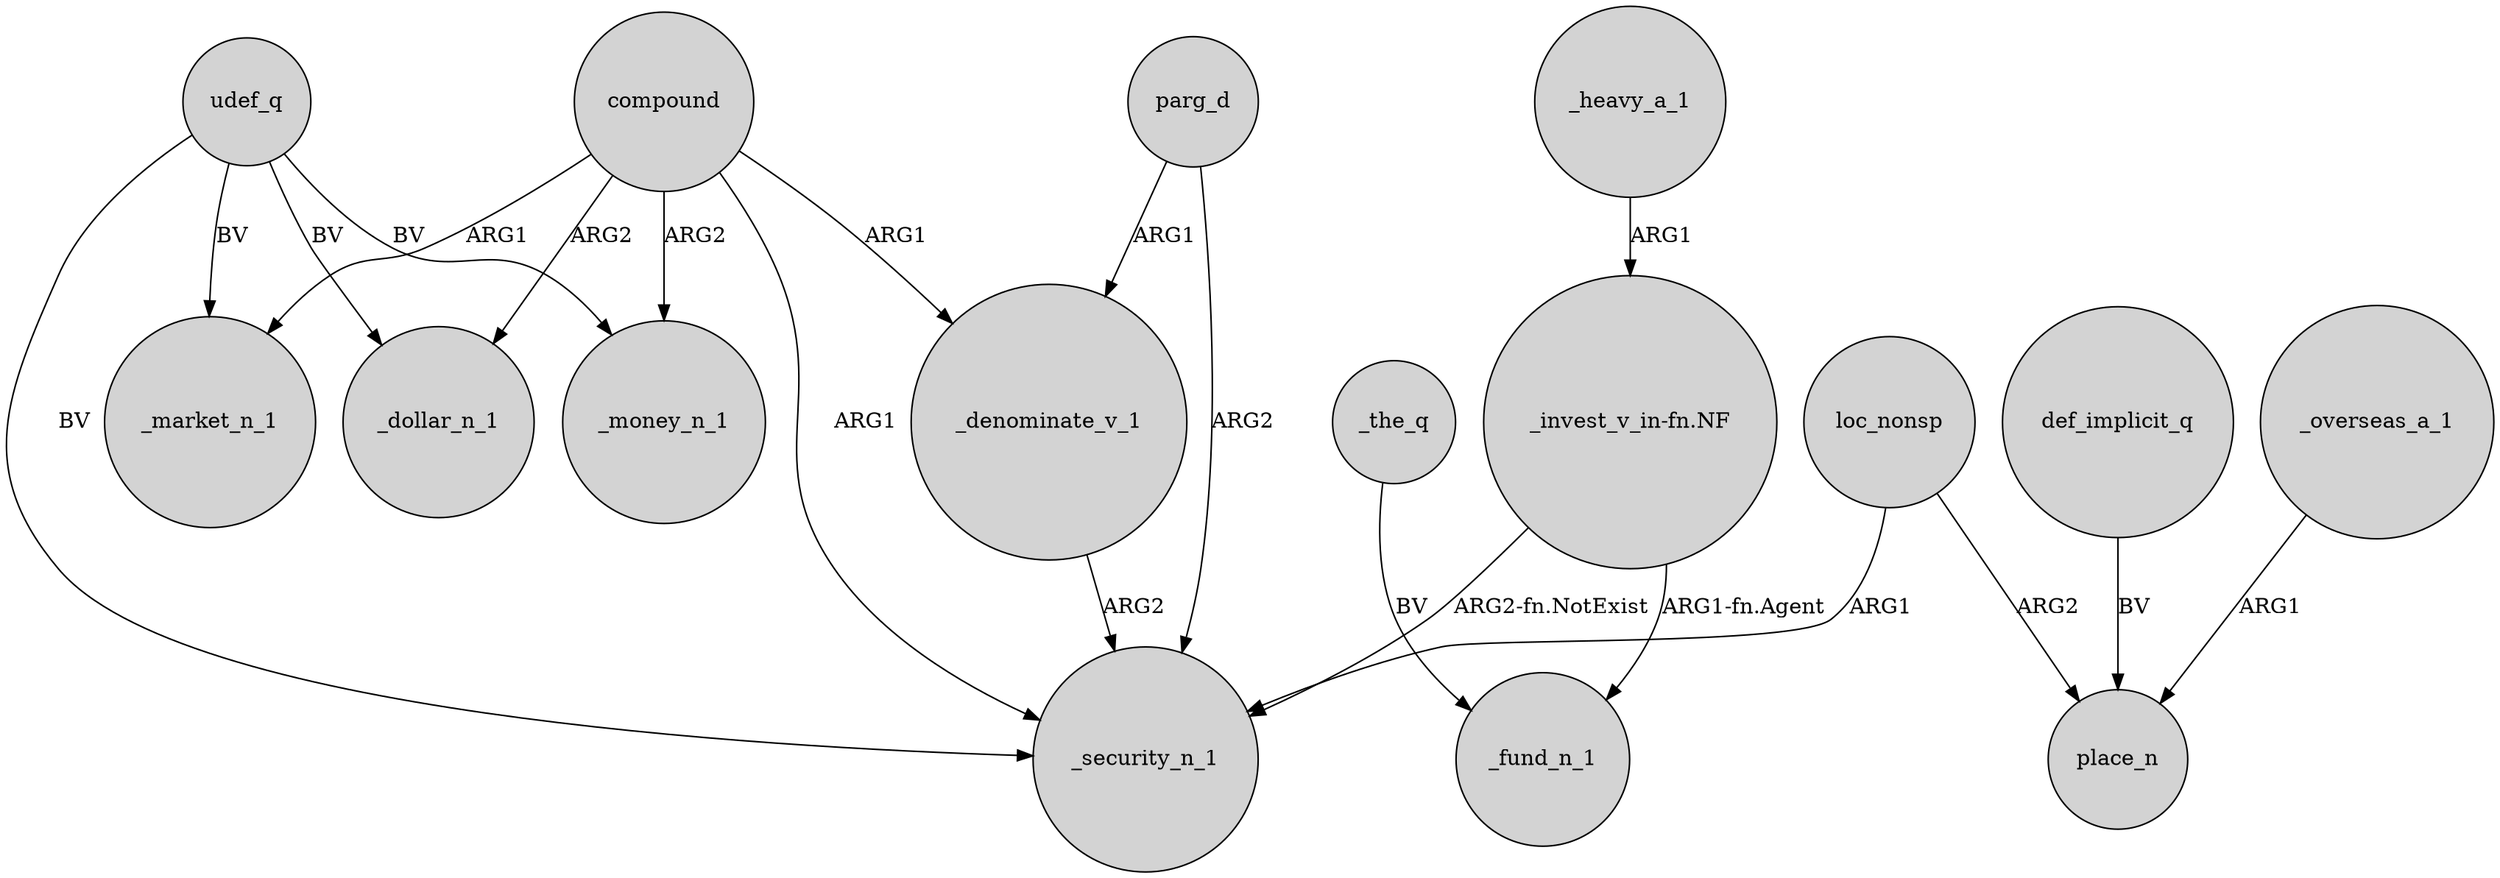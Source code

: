 digraph {
	node [shape=circle style=filled]
	udef_q -> _money_n_1 [label=BV]
	parg_d -> _denominate_v_1 [label=ARG1]
	_denominate_v_1 -> _security_n_1 [label=ARG2]
	compound -> _denominate_v_1 [label=ARG1]
	parg_d -> _security_n_1 [label=ARG2]
	def_implicit_q -> place_n [label=BV]
	udef_q -> _market_n_1 [label=BV]
	"_invest_v_in-fn.NF" -> _fund_n_1 [label="ARG1-fn.Agent"]
	compound -> _security_n_1 [label=ARG1]
	_the_q -> _fund_n_1 [label=BV]
	loc_nonsp -> _security_n_1 [label=ARG1]
	"_invest_v_in-fn.NF" -> _security_n_1 [label="ARG2-fn.NotExist"]
	compound -> _money_n_1 [label=ARG2]
	_heavy_a_1 -> "_invest_v_in-fn.NF" [label=ARG1]
	loc_nonsp -> place_n [label=ARG2]
	compound -> _market_n_1 [label=ARG1]
	_overseas_a_1 -> place_n [label=ARG1]
	compound -> _dollar_n_1 [label=ARG2]
	udef_q -> _dollar_n_1 [label=BV]
	udef_q -> _security_n_1 [label=BV]
}
